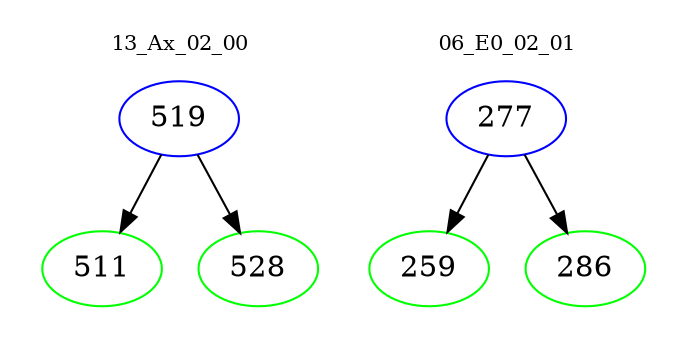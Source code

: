 digraph{
subgraph cluster_0 {
color = white
label = "13_Ax_02_00";
fontsize=10;
T0_519 [label="519", color="blue"]
T0_519 -> T0_511 [color="black"]
T0_511 [label="511", color="green"]
T0_519 -> T0_528 [color="black"]
T0_528 [label="528", color="green"]
}
subgraph cluster_1 {
color = white
label = "06_E0_02_01";
fontsize=10;
T1_277 [label="277", color="blue"]
T1_277 -> T1_259 [color="black"]
T1_259 [label="259", color="green"]
T1_277 -> T1_286 [color="black"]
T1_286 [label="286", color="green"]
}
}
